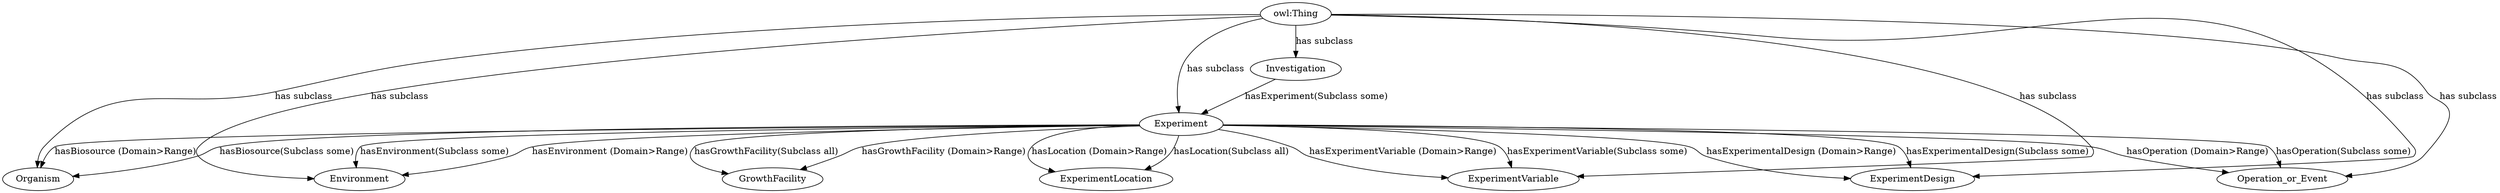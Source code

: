 digraph g {
	"Experiment" -> "Operation_or_Event" [label="hasOperation (Domain>Range)"]
	"Experiment" -> "Environment" [label="hasEnvironment(Subclass some)"]
	"Experiment" -> "ExperimentVariable" [label="hasExperimentVariable(Subclass some)"]
	"owl:Thing" -> "Environment" [label="has subclass"]
	"Experiment" -> "GrowthFacility" [label="hasGrowthFacility(Subclass all)"]
	"Experiment" -> "ExperimentLocation" [label="hasLocation (Domain>Range)"]
	"Experiment" -> "ExperimentDesign" [label="hasExperimentalDesign(Subclass some)"]
	"Experiment" -> "Operation_or_Event" [label="hasOperation(Subclass some)"]
	"Experiment" -> "ExperimentDesign" [label="hasExperimentalDesign (Domain>Range)"]
	"Experiment" -> "GrowthFacility" [label="hasGrowthFacility (Domain>Range)"]
	"owl:Thing" -> "ExperimentVariable" [label="has subclass"]
	"owl:Thing" -> "Organism" [label="has subclass"]
	"Experiment" -> "Organism" [label="hasBiosource (Domain>Range)"]
	"owl:Thing" -> "Operation_or_Event" [label="has subclass"]
	"owl:Thing" -> "Investigation" [label="has subclass"]
	"Experiment" -> "Organism" [label="hasBiosource(Subclass some)"]
	"Investigation" -> "Experiment" [label="hasExperiment(Subclass some)"]
	"owl:Thing" -> "Experiment" [label="has subclass"]
	"Experiment" -> "ExperimentLocation" [label="hasLocation(Subclass all)"]
	"Experiment" -> "Environment" [label="hasEnvironment (Domain>Range)"]
	"owl:Thing" -> "ExperimentDesign" [label="has subclass"]
	"Experiment" -> "ExperimentVariable" [label="hasExperimentVariable (Domain>Range)"]
}
